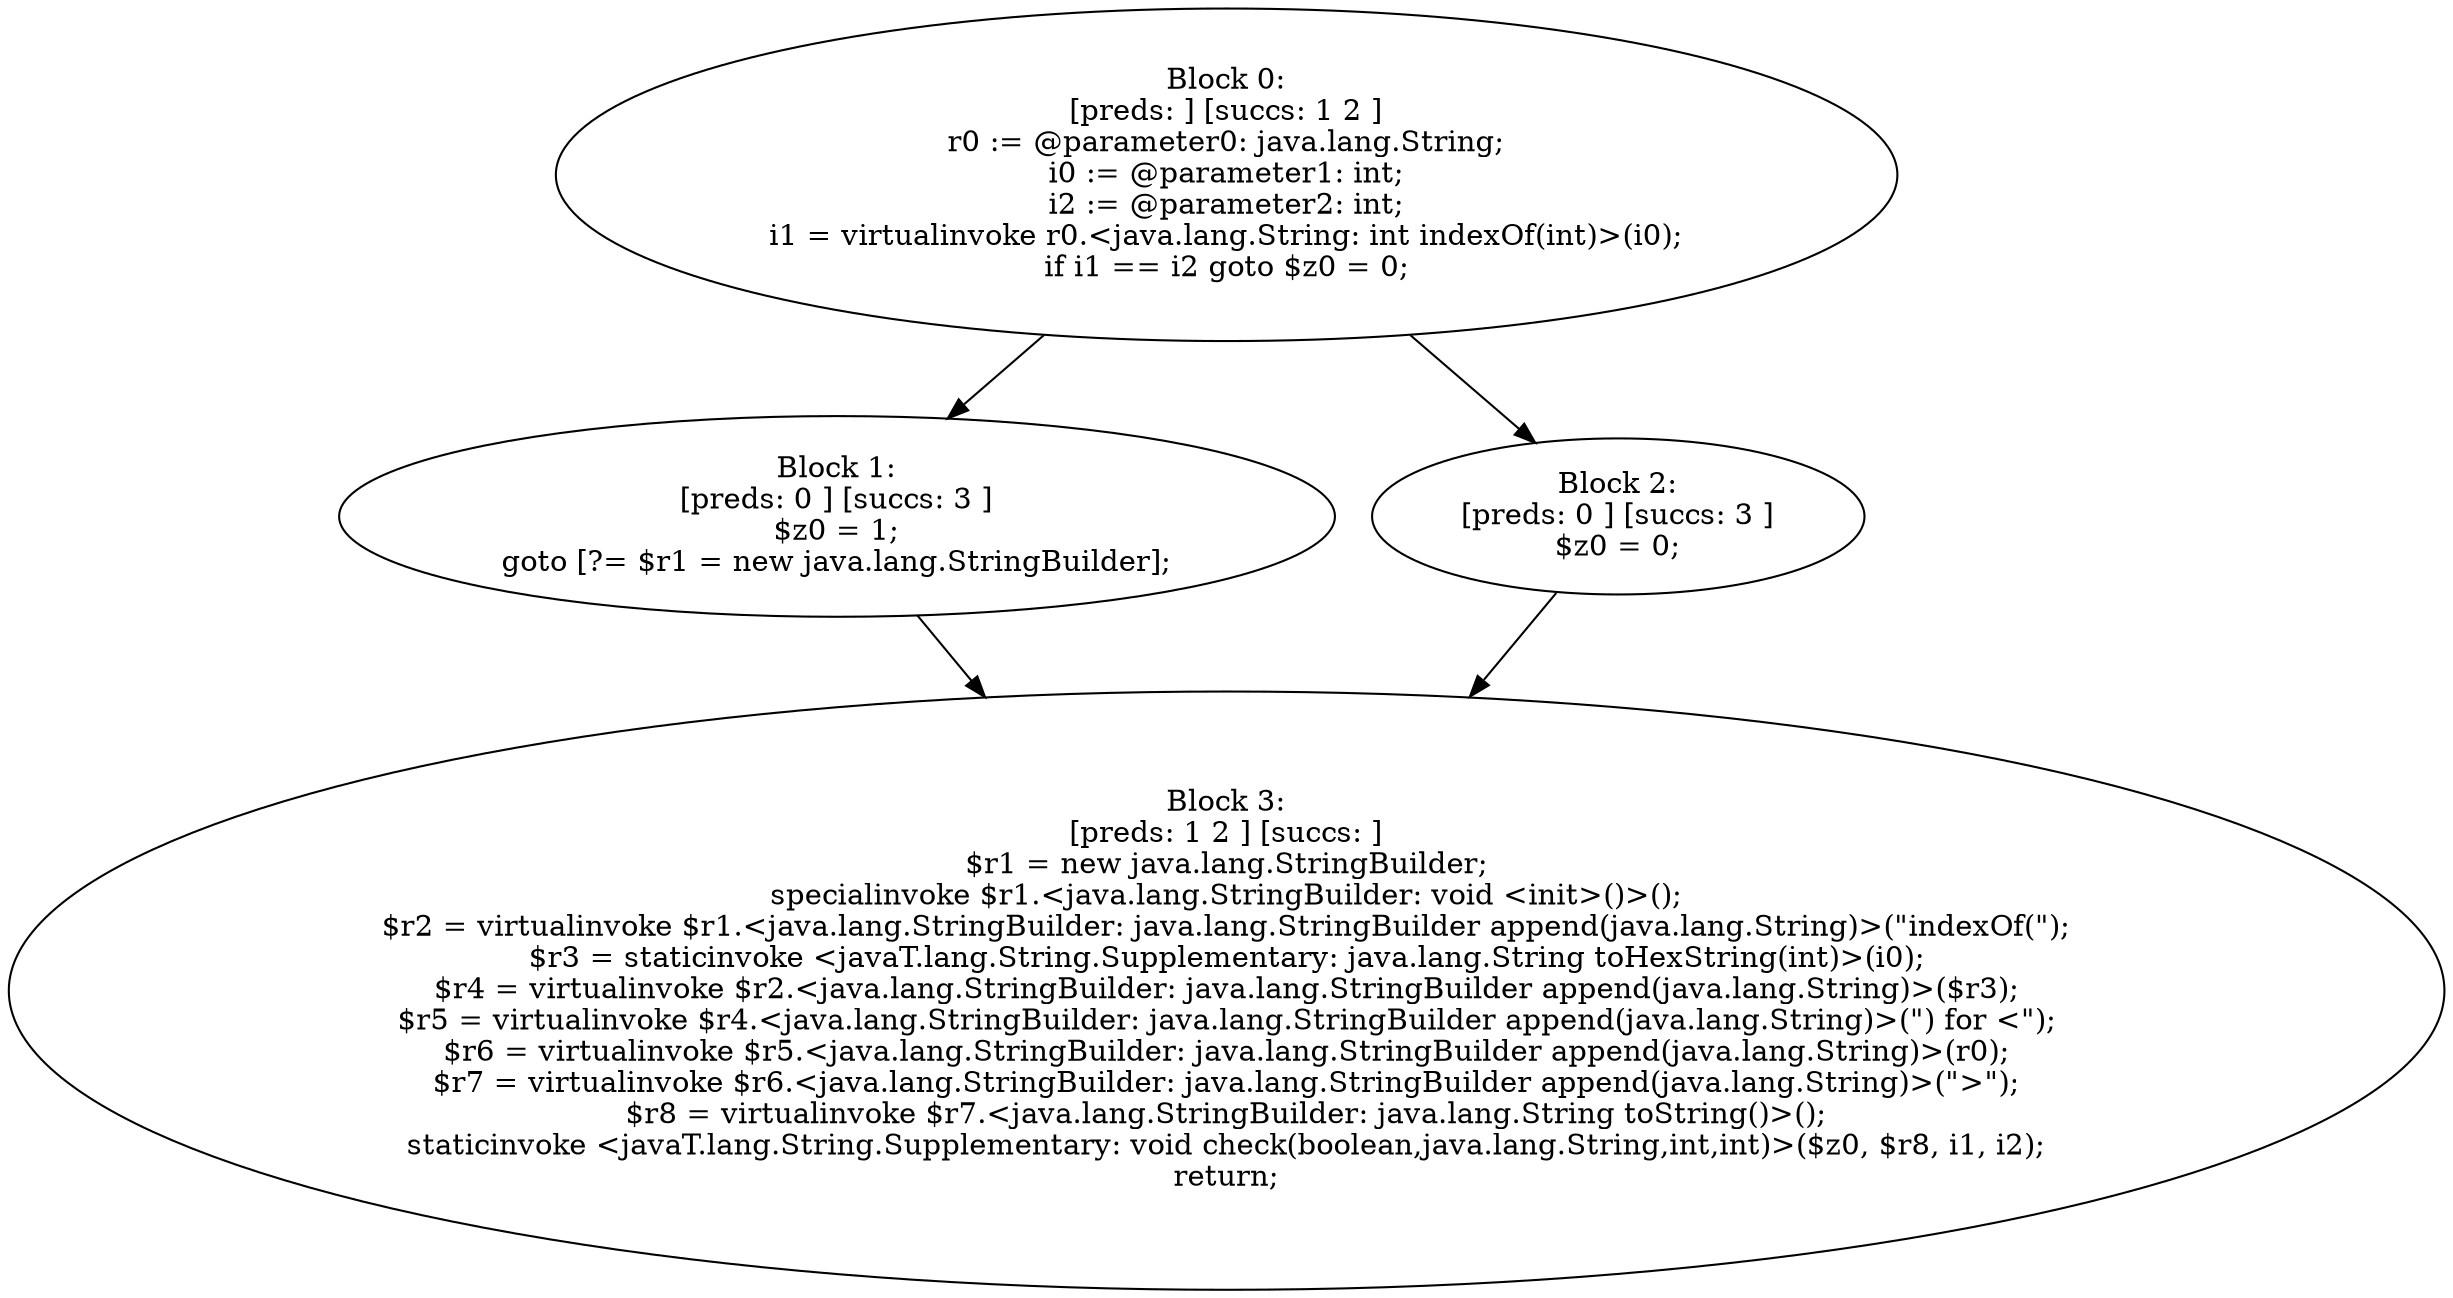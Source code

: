 digraph "unitGraph" {
    "Block 0:
[preds: ] [succs: 1 2 ]
r0 := @parameter0: java.lang.String;
i0 := @parameter1: int;
i2 := @parameter2: int;
i1 = virtualinvoke r0.<java.lang.String: int indexOf(int)>(i0);
if i1 == i2 goto $z0 = 0;
"
    "Block 1:
[preds: 0 ] [succs: 3 ]
$z0 = 1;
goto [?= $r1 = new java.lang.StringBuilder];
"
    "Block 2:
[preds: 0 ] [succs: 3 ]
$z0 = 0;
"
    "Block 3:
[preds: 1 2 ] [succs: ]
$r1 = new java.lang.StringBuilder;
specialinvoke $r1.<java.lang.StringBuilder: void <init>()>();
$r2 = virtualinvoke $r1.<java.lang.StringBuilder: java.lang.StringBuilder append(java.lang.String)>(\"indexOf(\");
$r3 = staticinvoke <javaT.lang.String.Supplementary: java.lang.String toHexString(int)>(i0);
$r4 = virtualinvoke $r2.<java.lang.StringBuilder: java.lang.StringBuilder append(java.lang.String)>($r3);
$r5 = virtualinvoke $r4.<java.lang.StringBuilder: java.lang.StringBuilder append(java.lang.String)>(\") for <\");
$r6 = virtualinvoke $r5.<java.lang.StringBuilder: java.lang.StringBuilder append(java.lang.String)>(r0);
$r7 = virtualinvoke $r6.<java.lang.StringBuilder: java.lang.StringBuilder append(java.lang.String)>(\">\");
$r8 = virtualinvoke $r7.<java.lang.StringBuilder: java.lang.String toString()>();
staticinvoke <javaT.lang.String.Supplementary: void check(boolean,java.lang.String,int,int)>($z0, $r8, i1, i2);
return;
"
    "Block 0:
[preds: ] [succs: 1 2 ]
r0 := @parameter0: java.lang.String;
i0 := @parameter1: int;
i2 := @parameter2: int;
i1 = virtualinvoke r0.<java.lang.String: int indexOf(int)>(i0);
if i1 == i2 goto $z0 = 0;
"->"Block 1:
[preds: 0 ] [succs: 3 ]
$z0 = 1;
goto [?= $r1 = new java.lang.StringBuilder];
";
    "Block 0:
[preds: ] [succs: 1 2 ]
r0 := @parameter0: java.lang.String;
i0 := @parameter1: int;
i2 := @parameter2: int;
i1 = virtualinvoke r0.<java.lang.String: int indexOf(int)>(i0);
if i1 == i2 goto $z0 = 0;
"->"Block 2:
[preds: 0 ] [succs: 3 ]
$z0 = 0;
";
    "Block 1:
[preds: 0 ] [succs: 3 ]
$z0 = 1;
goto [?= $r1 = new java.lang.StringBuilder];
"->"Block 3:
[preds: 1 2 ] [succs: ]
$r1 = new java.lang.StringBuilder;
specialinvoke $r1.<java.lang.StringBuilder: void <init>()>();
$r2 = virtualinvoke $r1.<java.lang.StringBuilder: java.lang.StringBuilder append(java.lang.String)>(\"indexOf(\");
$r3 = staticinvoke <javaT.lang.String.Supplementary: java.lang.String toHexString(int)>(i0);
$r4 = virtualinvoke $r2.<java.lang.StringBuilder: java.lang.StringBuilder append(java.lang.String)>($r3);
$r5 = virtualinvoke $r4.<java.lang.StringBuilder: java.lang.StringBuilder append(java.lang.String)>(\") for <\");
$r6 = virtualinvoke $r5.<java.lang.StringBuilder: java.lang.StringBuilder append(java.lang.String)>(r0);
$r7 = virtualinvoke $r6.<java.lang.StringBuilder: java.lang.StringBuilder append(java.lang.String)>(\">\");
$r8 = virtualinvoke $r7.<java.lang.StringBuilder: java.lang.String toString()>();
staticinvoke <javaT.lang.String.Supplementary: void check(boolean,java.lang.String,int,int)>($z0, $r8, i1, i2);
return;
";
    "Block 2:
[preds: 0 ] [succs: 3 ]
$z0 = 0;
"->"Block 3:
[preds: 1 2 ] [succs: ]
$r1 = new java.lang.StringBuilder;
specialinvoke $r1.<java.lang.StringBuilder: void <init>()>();
$r2 = virtualinvoke $r1.<java.lang.StringBuilder: java.lang.StringBuilder append(java.lang.String)>(\"indexOf(\");
$r3 = staticinvoke <javaT.lang.String.Supplementary: java.lang.String toHexString(int)>(i0);
$r4 = virtualinvoke $r2.<java.lang.StringBuilder: java.lang.StringBuilder append(java.lang.String)>($r3);
$r5 = virtualinvoke $r4.<java.lang.StringBuilder: java.lang.StringBuilder append(java.lang.String)>(\") for <\");
$r6 = virtualinvoke $r5.<java.lang.StringBuilder: java.lang.StringBuilder append(java.lang.String)>(r0);
$r7 = virtualinvoke $r6.<java.lang.StringBuilder: java.lang.StringBuilder append(java.lang.String)>(\">\");
$r8 = virtualinvoke $r7.<java.lang.StringBuilder: java.lang.String toString()>();
staticinvoke <javaT.lang.String.Supplementary: void check(boolean,java.lang.String,int,int)>($z0, $r8, i1, i2);
return;
";
}
